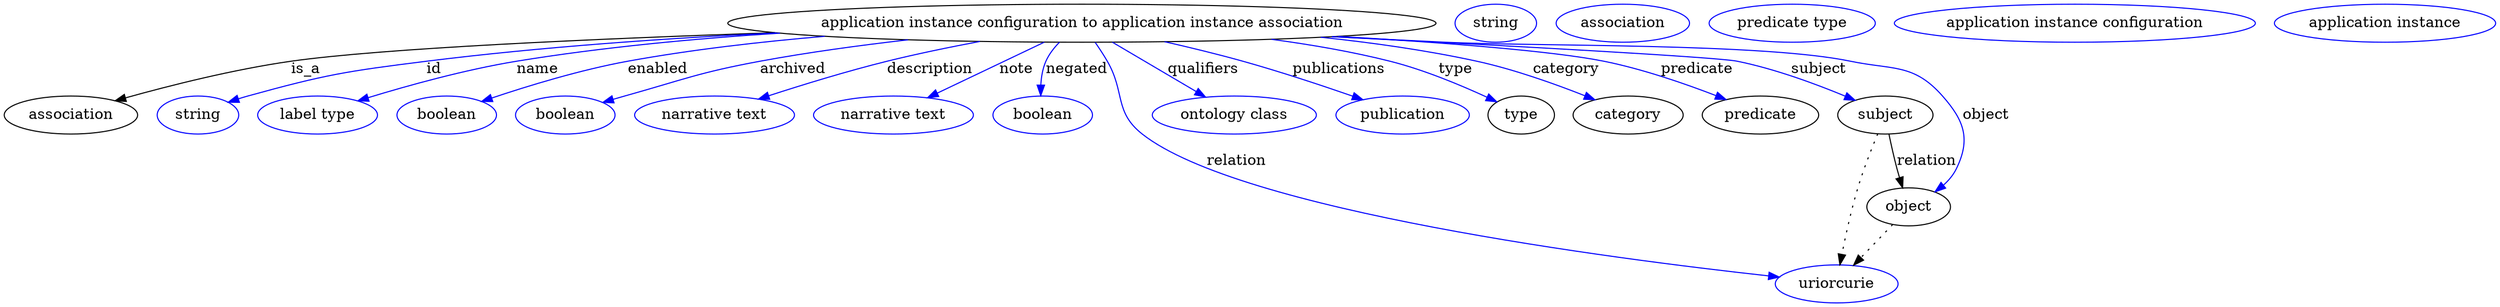 digraph {
	graph [bb="0,0,2348.7,283"];
	node [label="\N"];
	"application instance configuration to application instance association"	 [height=0.5,
		label="application instance configuration to application instance association",
		pos="1014,265",
		width=9.2978];
	association	 [height=0.5,
		pos="63.044,178",
		width=1.7512];
	"application instance configuration to application instance association" -> association	 [label=is_a,
		lp="283.04,221.5",
		pos="e,105.96,191.24 718.52,256.53 549.04,250.52 353.61,241.34 269.04,229 216.17,221.29 157.08,205.94 115.79,194.09"];
	id	 [color=blue,
		height=0.5,
		label=string,
		pos="182.04,178",
		width=1.0652];
	"application instance configuration to application instance association" -> id	 [color=blue,
		label=id,
		lp="404.04,221.5",
		pos="e,210.86,189.93 722.57,256.12 619.46,250.84 502.83,242.41 397.04,229 321.56,219.43 302.18,217.02 229.04,196 226.25,195.2 223.39,\
194.3 220.52,193.34",
		style=solid];
	name	 [color=blue,
		height=0.5,
		label="label type",
		pos="295.04,178",
		width=1.5707];
	"application instance configuration to application instance association" -> name	 [color=blue,
		label=name,
		lp="502.04,221.5",
		pos="e,333.93,191.07 766.01,252.88 654.64,246.48 536.25,238.08 482.04,229 434.21,220.99 380.97,205.84 343.57,194.12",
		style=solid];
	enabled	 [color=blue,
		height=0.5,
		label=boolean,
		pos="416.04,178",
		width=1.2999];
	"application instance configuration to application instance association" -> enabled	 [color=blue,
		label=enabled,
		lp="616.54,221.5",
		pos="e,450.11,190.47 771.07,252.61 710.95,247.31 646.91,239.76 588.04,229 543.57,220.87 494.22,205.56 459.83,193.83",
		style=solid];
	archived	 [color=blue,
		height=0.5,
		label=boolean,
		pos="528.04,178",
		width=1.2999];
	"application instance configuration to application instance association" -> archived	 [color=blue,
		label=archived,
		lp="744.54,221.5",
		pos="e,563.49,189.75 849.42,249.27 804.97,243.95 757.02,237.22 713.04,229 654.87,218.13 640.91,212.4 584.04,196 580.5,194.98 576.84,193.89 \
573.17,192.76",
		style=solid];
	description	 [color=blue,
		height=0.5,
		label="narrative text",
		pos="668.04,178",
		width=2.0943];
	"application instance configuration to application instance association" -> description	 [color=blue,
		label=description,
		lp="870.04,221.5",
		pos="e,710.71,192.99 914.21,247.74 886.49,242.36 856.47,235.99 829.04,229 792.38,219.66 751.78,206.78 720.51,196.3",
		style=solid];
	note	 [color=blue,
		height=0.5,
		label="narrative text",
		pos="837.04,178",
		width=2.0943];
	"application instance configuration to application instance association" -> note	 [color=blue,
		label=note,
		lp="953.04,221.5",
		pos="e,870.09,194.24 977.37,246.97 948.86,232.96 909.28,213.5 879.42,198.83",
		style=solid];
	negated	 [color=blue,
		height=0.5,
		label=boolean,
		pos="977.04,178",
		width=1.2999];
	"application instance configuration to application instance association" -> negated	 [color=blue,
		label=negated,
		lp="1009,221.5",
		pos="e,975.15,196.16 992.15,246.68 987.33,241.49 982.84,235.47 980.04,229 977,221.95 975.67,213.83 975.24,206.17",
		style=solid];
	relation	 [color=blue,
		height=0.5,
		label=uriorcurie,
		pos="1725,18",
		width=1.6068];
	"application instance configuration to application instance association" -> relation	 [color=blue,
		label=relation,
		lp="1160,134.5",
		pos="e,1669.9,23.722 1026.8,247 1030.6,241.35 1034.6,235.01 1038,229 1054.8,199.45 1044.4,181.09 1071,160 1162.5,87.627 1512.9,41.423 \
1659.7,24.864",
		style=solid];
	qualifiers	 [color=blue,
		height=0.5,
		label="ontology class",
		pos="1157,178",
		width=2.1484];
	"application instance configuration to application instance association" -> qualifiers	 [color=blue,
		label=qualifiers,
		lp="1129,221.5",
		pos="e,1129.4,194.82 1043.7,246.97 1066,233.38 1096.8,214.66 1120.6,200.16",
		style=solid];
	publications	 [color=blue,
		height=0.5,
		label=publication,
		pos="1315,178",
		width=1.7512];
	"application instance configuration to application instance association" -> publications	 [color=blue,
		label=publications,
		lp="1257,221.5",
		pos="e,1276.7,192.39 1095.4,247.45 1118.7,242.01 1144,235.67 1167,229 1200.9,219.2 1238.5,206.22 1267.3,195.81",
		style=solid];
	type	 [height=0.5,
		pos="1427,178",
		width=0.86659];
	"application instance configuration to application instance association" -> type	 [color=blue,
		label=type,
		lp="1366,221.5",
		pos="e,1403.4,190.26 1195.9,249.88 1232.4,244.79 1270.2,238.01 1305,229 1336.4,220.89 1370.3,206.2 1394.4,194.67",
		style=solid];
	category	 [height=0.5,
		pos="1528,178",
		width=1.4443];
	"application instance configuration to application instance association" -> category	 [color=blue,
		label=category,
		lp="1470,221.5",
		pos="e,1495.7,192.21 1210.5,250.37 1281.3,244.17 1352.1,236.61 1386,229 1420.7,221.23 1458.4,207.39 1486.3,196.09",
		style=solid];
	predicate	 [height=0.5,
		pos="1653,178",
		width=1.5346];
	"application instance configuration to application instance association" -> predicate	 [color=blue,
		label=predicate,
		lp="1594.5,221.5",
		pos="e,1619.6,192.42 1261.3,252.84 1359,246.79 1459.1,238.69 1506,229 1542.1,221.57 1581.3,207.62 1610.2,196.19",
		style=solid];
	subject	 [height=0.5,
		pos="1771,178",
		width=1.2457];
	"application instance configuration to application instance association" -> subject	 [color=blue,
		label=subject,
		lp="1709.5,221.5",
		pos="e,1741.6,191.77 1248.6,252.15 1419.7,242.65 1623.3,231.03 1633,229 1667.6,221.79 1705,207.52 1732.1,195.91",
		style=solid];
	object	 [height=0.5,
		pos="1793,91",
		width=1.1013];
	"application instance configuration to application instance association" -> object	 [color=blue,
		label=object,
		lp="1866.5,178",
		pos="e,1818.5,105.11 1252.8,252.35 1288.1,250.52 1324,248.69 1358,247 1442.9,242.78 1656.9,246.61 1740,229 1779.7,220.6 1798.4,226.51 \
1825,196 1845.6,172.51 1851.6,155.13 1838,127 1835.3,121.2 1831,116.04 1826.3,111.57",
		style=solid];
	association_type	 [color=blue,
		height=0.5,
		label=string,
		pos="1405,265",
		width=1.0652];
	association_category	 [color=blue,
		height=0.5,
		label=association,
		pos="1524,265",
		width=1.7512];
	"application instance configuration to application instance association_predicate"	 [color=blue,
		height=0.5,
		label="predicate type",
		pos="1684,265",
		width=2.1845];
	subject -> relation	 [pos="e,1727.9,36.006 1763.1,160.13 1757.2,146.37 1749.3,126.75 1744,109 1737.8,88.182 1732.9,64.102 1729.6,45.943",
		style=dotted];
	subject -> object	 [label=relation,
		lp="1810,134.5",
		pos="e,1787.3,108.86 1774.5,159.97 1776.5,150.18 1779.2,137.87 1782,127 1782.7,124.31 1783.5,121.51 1784.3,118.73"];
	"application instance configuration to application instance association_subject"	 [color=blue,
		height=0.5,
		label="application instance configuration",
		pos="1951,265",
		width=4.7301];
	object -> relation	 [pos="e,1741.2,35.346 1777.3,74.069 1768.6,64.805 1757.8,53.154 1748.2,42.876",
		style=dotted];
	"application instance configuration to application instance association_object"	 [color=blue,
		height=0.5,
		label="application instance",
		pos="2244,265",
		width=2.9067];
}
